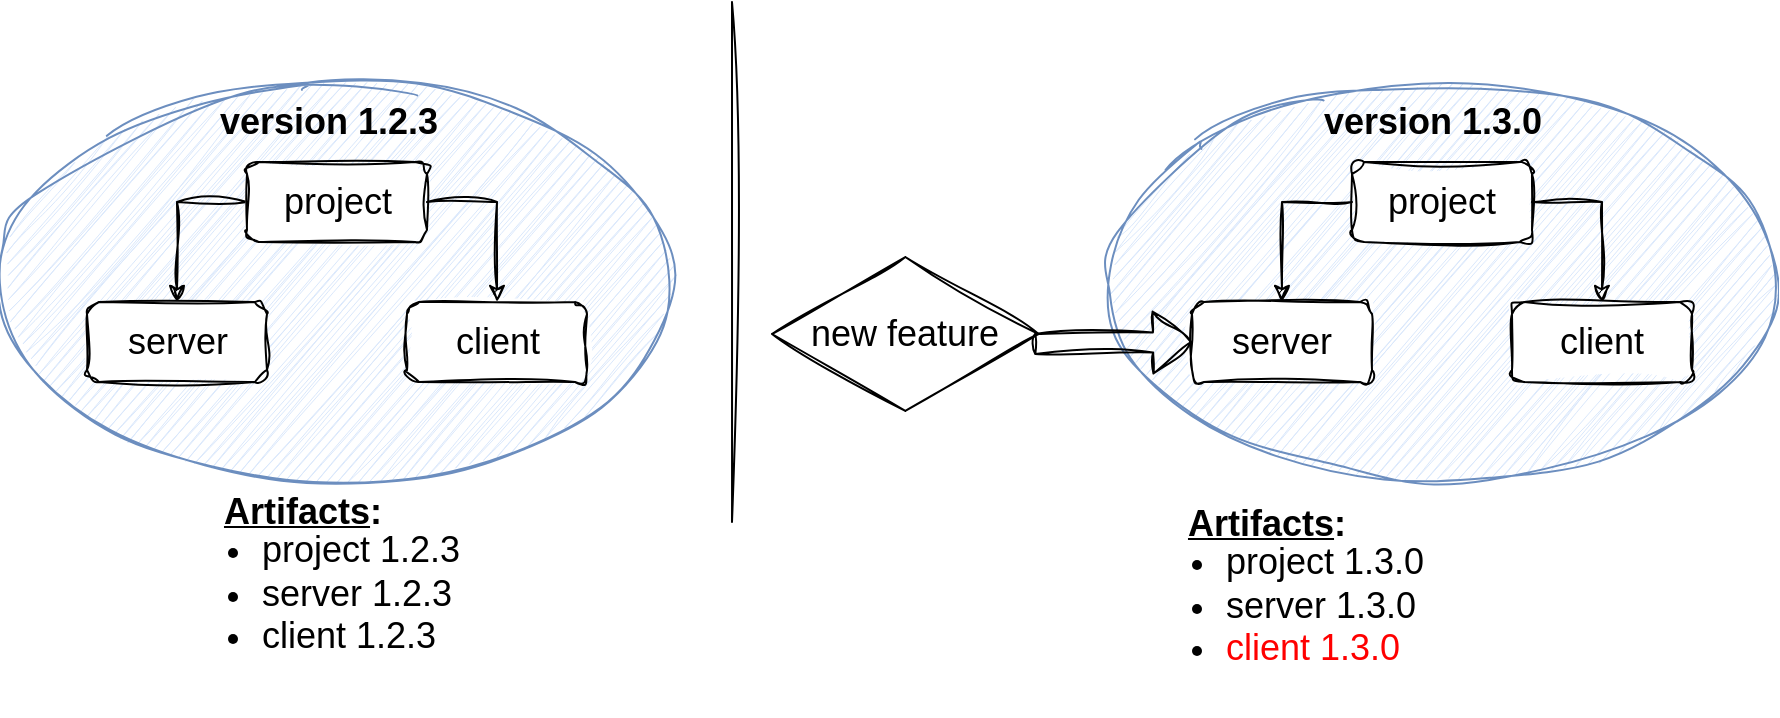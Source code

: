 <mxfile version="24.2.2" type="device">
  <diagram name="Page-1" id="6bdgxWif7orxaYUU16MI">
    <mxGraphModel dx="2039" dy="919" grid="0" gridSize="10" guides="1" tooltips="1" connect="1" arrows="1" fold="1" page="0" pageScale="1" pageWidth="850" pageHeight="1100" math="0" shadow="0">
      <root>
        <mxCell id="0" />
        <mxCell id="1" parent="0" />
        <mxCell id="o3fK-S1af2w00dByT0cn-7" value="" style="ellipse;whiteSpace=wrap;html=1;fillColor=#dae8fc;strokeColor=#6c8ebf;sketch=1;curveFitting=1;jiggle=2;" vertex="1" parent="1">
          <mxGeometry x="127.5" y="90" width="335" height="200" as="geometry" />
        </mxCell>
        <mxCell id="o3fK-S1af2w00dByT0cn-4" style="edgeStyle=orthogonalEdgeStyle;rounded=0;orthogonalLoop=1;jettySize=auto;html=1;exitX=0;exitY=0.5;exitDx=0;exitDy=0;entryX=0.5;entryY=0;entryDx=0;entryDy=0;sketch=1;curveFitting=1;jiggle=2;" edge="1" parent="1" source="o3fK-S1af2w00dByT0cn-1" target="o3fK-S1af2w00dByT0cn-2">
          <mxGeometry relative="1" as="geometry" />
        </mxCell>
        <mxCell id="o3fK-S1af2w00dByT0cn-1" value="&lt;font style=&quot;font-size: 18px;&quot;&gt;project&lt;/font&gt;" style="rounded=1;whiteSpace=wrap;html=1;sketch=1;curveFitting=1;jiggle=2;" vertex="1" parent="1">
          <mxGeometry x="250" y="130" width="90" height="40" as="geometry" />
        </mxCell>
        <mxCell id="o3fK-S1af2w00dByT0cn-2" value="&lt;font style=&quot;font-size: 18px;&quot;&gt;server&lt;/font&gt;" style="rounded=1;whiteSpace=wrap;html=1;sketch=1;curveFitting=1;jiggle=2;" vertex="1" parent="1">
          <mxGeometry x="170" y="200" width="90" height="40" as="geometry" />
        </mxCell>
        <mxCell id="o3fK-S1af2w00dByT0cn-3" value="&lt;font style=&quot;font-size: 18px;&quot;&gt;client&lt;/font&gt;" style="rounded=1;whiteSpace=wrap;html=1;sketch=1;curveFitting=1;jiggle=2;" vertex="1" parent="1">
          <mxGeometry x="330" y="200" width="90" height="40" as="geometry" />
        </mxCell>
        <mxCell id="o3fK-S1af2w00dByT0cn-5" style="edgeStyle=orthogonalEdgeStyle;rounded=0;orthogonalLoop=1;jettySize=auto;html=1;exitX=1;exitY=0.5;exitDx=0;exitDy=0;entryX=0.5;entryY=0;entryDx=0;entryDy=0;sketch=1;curveFitting=1;jiggle=2;" edge="1" parent="1" source="o3fK-S1af2w00dByT0cn-1" target="o3fK-S1af2w00dByT0cn-3">
          <mxGeometry relative="1" as="geometry">
            <mxPoint x="440" y="150" as="targetPoint" />
          </mxGeometry>
        </mxCell>
        <mxCell id="o3fK-S1af2w00dByT0cn-8" value="version 1.3.0" style="text;strokeColor=none;fillColor=none;html=1;fontSize=18;fontStyle=1;verticalAlign=middle;align=center;sketch=1;curveFitting=1;jiggle=2;" vertex="1" parent="1">
          <mxGeometry x="240" y="90" width="100" height="40" as="geometry" />
        </mxCell>
        <mxCell id="o3fK-S1af2w00dByT0cn-18" value="&lt;font style=&quot;font-size: 18px;&quot;&gt;new feature&lt;/font&gt;" style="html=1;whiteSpace=wrap;aspect=fixed;shape=isoRectangle;sketch=1;curveFitting=1;jiggle=2;" vertex="1" parent="1">
          <mxGeometry x="-40.0" y="176" width="133.33" height="80" as="geometry" />
        </mxCell>
        <mxCell id="o3fK-S1af2w00dByT0cn-19" value="" style="shape=flexArrow;endArrow=classic;html=1;rounded=0;exitX=0.983;exitY=0.563;exitDx=0;exitDy=0;exitPerimeter=0;entryX=0;entryY=0.5;entryDx=0;entryDy=0;sketch=1;curveFitting=1;jiggle=2;" edge="1" parent="1" source="o3fK-S1af2w00dByT0cn-18" target="o3fK-S1af2w00dByT0cn-2">
          <mxGeometry width="50" height="50" relative="1" as="geometry">
            <mxPoint x="400" y="490" as="sourcePoint" />
            <mxPoint x="450" y="440" as="targetPoint" />
          </mxGeometry>
        </mxCell>
        <mxCell id="o3fK-S1af2w00dByT0cn-20" value="" style="ellipse;whiteSpace=wrap;html=1;fillColor=#dae8fc;strokeColor=#6c8ebf;sketch=1;curveFitting=1;jiggle=2;" vertex="1" parent="1">
          <mxGeometry x="-425" y="90" width="335" height="200" as="geometry" />
        </mxCell>
        <mxCell id="o3fK-S1af2w00dByT0cn-24" style="edgeStyle=orthogonalEdgeStyle;rounded=0;orthogonalLoop=1;jettySize=auto;html=1;exitX=0;exitY=0.5;exitDx=0;exitDy=0;entryX=0.5;entryY=0;entryDx=0;entryDy=0;sketch=1;curveFitting=1;jiggle=2;" edge="1" parent="1" source="o3fK-S1af2w00dByT0cn-25" target="o3fK-S1af2w00dByT0cn-26">
          <mxGeometry relative="1" as="geometry" />
        </mxCell>
        <mxCell id="o3fK-S1af2w00dByT0cn-25" value="&lt;font style=&quot;font-size: 18px;&quot;&gt;project&lt;/font&gt;" style="rounded=1;whiteSpace=wrap;html=1;sketch=1;curveFitting=1;jiggle=2;" vertex="1" parent="1">
          <mxGeometry x="-302.5" y="130" width="90" height="40" as="geometry" />
        </mxCell>
        <mxCell id="o3fK-S1af2w00dByT0cn-26" value="&lt;font style=&quot;font-size: 18px;&quot;&gt;server&lt;/font&gt;" style="rounded=1;whiteSpace=wrap;html=1;sketch=1;curveFitting=1;jiggle=2;" vertex="1" parent="1">
          <mxGeometry x="-382.5" y="200" width="90" height="40" as="geometry" />
        </mxCell>
        <mxCell id="o3fK-S1af2w00dByT0cn-27" value="&lt;font style=&quot;font-size: 18px;&quot;&gt;client&lt;/font&gt;" style="rounded=1;whiteSpace=wrap;html=1;sketch=1;curveFitting=1;jiggle=2;" vertex="1" parent="1">
          <mxGeometry x="-222.5" y="200" width="90" height="40" as="geometry" />
        </mxCell>
        <mxCell id="o3fK-S1af2w00dByT0cn-28" style="edgeStyle=orthogonalEdgeStyle;rounded=0;orthogonalLoop=1;jettySize=auto;html=1;exitX=1;exitY=0.5;exitDx=0;exitDy=0;entryX=0.5;entryY=0;entryDx=0;entryDy=0;sketch=1;curveFitting=1;jiggle=2;" edge="1" parent="1" source="o3fK-S1af2w00dByT0cn-25" target="o3fK-S1af2w00dByT0cn-27">
          <mxGeometry relative="1" as="geometry">
            <mxPoint x="-112.5" y="150" as="targetPoint" />
          </mxGeometry>
        </mxCell>
        <mxCell id="o3fK-S1af2w00dByT0cn-29" value="version 1.2.3" style="text;strokeColor=none;fillColor=none;html=1;fontSize=18;fontStyle=1;verticalAlign=middle;align=center;sketch=1;curveFitting=1;jiggle=2;" vertex="1" parent="1">
          <mxGeometry x="-312.5" y="90" width="100" height="40" as="geometry" />
        </mxCell>
        <mxCell id="o3fK-S1af2w00dByT0cn-34" value="" style="endArrow=none;html=1;rounded=0;sketch=1;curveFitting=1;jiggle=2;" edge="1" parent="1">
          <mxGeometry width="50" height="50" relative="1" as="geometry">
            <mxPoint x="-60" y="310" as="sourcePoint" />
            <mxPoint x="-60" y="50" as="targetPoint" />
          </mxGeometry>
        </mxCell>
        <mxCell id="o3fK-S1af2w00dByT0cn-35" value="&lt;ul style=&quot;font-size: 18px;&quot;&gt;&lt;li style=&quot;font-size: 18px;&quot;&gt;project 1.2.3&lt;/li&gt;&lt;li style=&quot;font-size: 18px;&quot;&gt;server 1.2.3&lt;/li&gt;&lt;li style=&quot;font-size: 18px;&quot;&gt;client 1.2.3&lt;/li&gt;&lt;/ul&gt;" style="text;strokeColor=none;fillColor=none;html=1;whiteSpace=wrap;verticalAlign=middle;overflow=hidden;sketch=1;curveFitting=1;jiggle=2;rounded=0;glass=0;shadow=0;fontSize=18;" vertex="1" parent="1">
          <mxGeometry x="-337.5" y="291" width="165" height="110" as="geometry" />
        </mxCell>
        <mxCell id="o3fK-S1af2w00dByT0cn-36" value="&lt;u&gt;Artifacts&lt;/u&gt;:" style="text;strokeColor=none;fillColor=none;html=1;fontSize=18;fontStyle=1;verticalAlign=middle;align=center;sketch=1;curveFitting=1;jiggle=2;" vertex="1" parent="1">
          <mxGeometry x="-325.5" y="285" width="100" height="40" as="geometry" />
        </mxCell>
        <mxCell id="o3fK-S1af2w00dByT0cn-37" value="&lt;ul style=&quot;font-size: 18px;&quot;&gt;&lt;li style=&quot;font-size: 18px;&quot;&gt;project 1.3.0&lt;/li&gt;&lt;li style=&quot;font-size: 18px;&quot;&gt;server 1.3.0&lt;/li&gt;&lt;li style=&quot;font-size: 18px;&quot;&gt;&lt;font color=&quot;#ff0000&quot;&gt;client 1.3.0&lt;/font&gt;&lt;/li&gt;&lt;/ul&gt;" style="text;strokeColor=none;fillColor=none;html=1;whiteSpace=wrap;verticalAlign=middle;overflow=hidden;sketch=1;curveFitting=1;jiggle=2;rounded=0;glass=0;shadow=0;fontSize=18;" vertex="1" parent="1">
          <mxGeometry x="145" y="297" width="300" height="110" as="geometry" />
        </mxCell>
        <mxCell id="o3fK-S1af2w00dByT0cn-38" value="&lt;u&gt;Artifacts&lt;/u&gt;:" style="text;strokeColor=none;fillColor=none;html=1;fontSize=18;fontStyle=1;verticalAlign=middle;align=center;sketch=1;curveFitting=1;jiggle=2;" vertex="1" parent="1">
          <mxGeometry x="157" y="291" width="100" height="40" as="geometry" />
        </mxCell>
      </root>
    </mxGraphModel>
  </diagram>
</mxfile>
